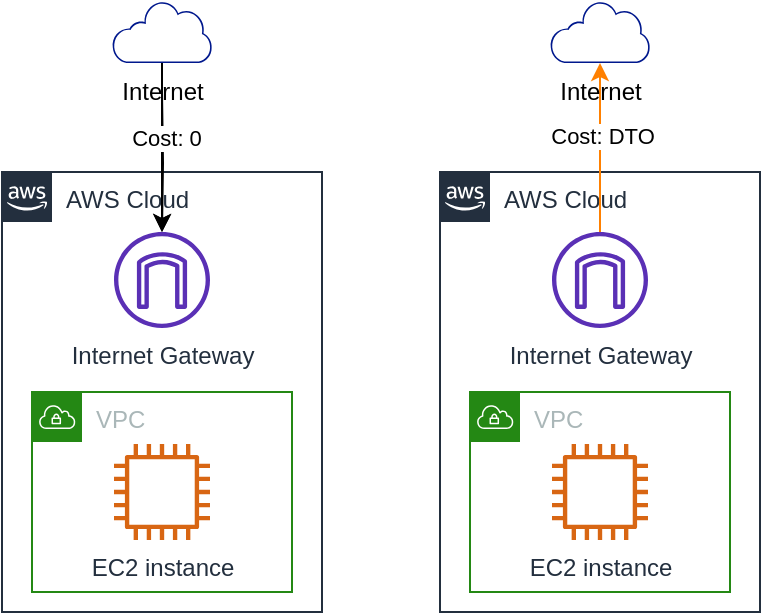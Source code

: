 <mxfile version="20.2.3" type="device"><diagram id="T2bUwe3vwyLWiSkx8Ccz" name="第 1 页"><mxGraphModel dx="946" dy="672" grid="1" gridSize="10" guides="1" tooltips="1" connect="1" arrows="1" fold="1" page="1" pageScale="1" pageWidth="827" pageHeight="1169" math="0" shadow="0"><root><mxCell id="0"/><mxCell id="1" parent="0"/><mxCell id="ctC-T_ysAjR1RG4TjANn-3" value="AWS Cloud" style="points=[[0,0],[0.25,0],[0.5,0],[0.75,0],[1,0],[1,0.25],[1,0.5],[1,0.75],[1,1],[0.75,1],[0.5,1],[0.25,1],[0,1],[0,0.75],[0,0.5],[0,0.25]];outlineConnect=0;gradientColor=none;html=1;whiteSpace=wrap;fontSize=12;fontStyle=0;shape=mxgraph.aws4.group;grIcon=mxgraph.aws4.group_aws_cloud_alt;strokeColor=#232F3E;fillColor=none;verticalAlign=top;align=left;spacingLeft=30;fontColor=#232F3E;dashed=0;" parent="1" vertex="1"><mxGeometry x="115" y="120" width="160" height="220" as="geometry"/></mxCell><mxCell id="ctC-T_ysAjR1RG4TjANn-1" value="VPC" style="points=[[0,0],[0.25,0],[0.5,0],[0.75,0],[1,0],[1,0.25],[1,0.5],[1,0.75],[1,1],[0.75,1],[0.5,1],[0.25,1],[0,1],[0,0.75],[0,0.5],[0,0.25]];outlineConnect=0;gradientColor=none;html=1;whiteSpace=wrap;fontSize=12;fontStyle=0;shape=mxgraph.aws4.group;grIcon=mxgraph.aws4.group_vpc;strokeColor=#248814;fillColor=none;verticalAlign=top;align=left;spacingLeft=30;fontColor=#AAB7B8;dashed=0;" parent="1" vertex="1"><mxGeometry x="130" y="230" width="130" height="100" as="geometry"/></mxCell><mxCell id="ctC-T_ysAjR1RG4TjANn-2" value="EC2 instance" style="outlineConnect=0;fontColor=#232F3E;gradientColor=none;fillColor=#D86613;strokeColor=none;dashed=0;verticalLabelPosition=bottom;verticalAlign=top;align=center;html=1;fontSize=12;fontStyle=0;aspect=fixed;pointerEvents=1;shape=mxgraph.aws4.instance2;" parent="1" vertex="1"><mxGeometry x="171" y="256" width="48" height="48" as="geometry"/></mxCell><mxCell id="ctC-T_ysAjR1RG4TjANn-6" style="edgeStyle=orthogonalEdgeStyle;rounded=0;orthogonalLoop=1;jettySize=auto;html=1;" parent="1" target="ctC-T_ysAjR1RG4TjANn-5" edge="1"><mxGeometry relative="1" as="geometry"><mxPoint x="195" y="80" as="sourcePoint"/></mxGeometry></mxCell><mxCell id="ctC-T_ysAjR1RG4TjANn-5" value="Internet Gateway" style="outlineConnect=0;fontColor=#232F3E;gradientColor=none;fillColor=#5A30B5;strokeColor=none;dashed=0;verticalLabelPosition=bottom;verticalAlign=top;align=center;html=1;fontSize=12;fontStyle=0;aspect=fixed;pointerEvents=1;shape=mxgraph.aws4.internet_gateway;" parent="1" vertex="1"><mxGeometry x="171" y="150" width="48" height="48" as="geometry"/></mxCell><mxCell id="ctC-T_ysAjR1RG4TjANn-7" value="AWS Cloud" style="points=[[0,0],[0.25,0],[0.5,0],[0.75,0],[1,0],[1,0.25],[1,0.5],[1,0.75],[1,1],[0.75,1],[0.5,1],[0.25,1],[0,1],[0,0.75],[0,0.5],[0,0.25]];outlineConnect=0;gradientColor=none;html=1;whiteSpace=wrap;fontSize=12;fontStyle=0;shape=mxgraph.aws4.group;grIcon=mxgraph.aws4.group_aws_cloud_alt;strokeColor=#232F3E;fillColor=none;verticalAlign=top;align=left;spacingLeft=30;fontColor=#232F3E;dashed=0;" parent="1" vertex="1"><mxGeometry x="334" y="120" width="160" height="220" as="geometry"/></mxCell><mxCell id="ctC-T_ysAjR1RG4TjANn-8" value="VPC" style="points=[[0,0],[0.25,0],[0.5,0],[0.75,0],[1,0],[1,0.25],[1,0.5],[1,0.75],[1,1],[0.75,1],[0.5,1],[0.25,1],[0,1],[0,0.75],[0,0.5],[0,0.25]];outlineConnect=0;gradientColor=none;html=1;whiteSpace=wrap;fontSize=12;fontStyle=0;shape=mxgraph.aws4.group;grIcon=mxgraph.aws4.group_vpc;strokeColor=#248814;fillColor=none;verticalAlign=top;align=left;spacingLeft=30;fontColor=#AAB7B8;dashed=0;" parent="1" vertex="1"><mxGeometry x="349" y="230" width="130" height="100" as="geometry"/></mxCell><mxCell id="ctC-T_ysAjR1RG4TjANn-9" value="EC2 instance" style="outlineConnect=0;fontColor=#232F3E;gradientColor=none;fillColor=#D86613;strokeColor=none;dashed=0;verticalLabelPosition=bottom;verticalAlign=top;align=center;html=1;fontSize=12;fontStyle=0;aspect=fixed;pointerEvents=1;shape=mxgraph.aws4.instance2;" parent="1" vertex="1"><mxGeometry x="390" y="256" width="48" height="48" as="geometry"/></mxCell><mxCell id="ctC-T_ysAjR1RG4TjANn-14" style="edgeStyle=orthogonalEdgeStyle;rounded=0;orthogonalLoop=1;jettySize=auto;html=1;entryX=0.5;entryY=1;entryDx=0;entryDy=0;entryPerimeter=0;strokeColor=#FF8000;" parent="1" source="ctC-T_ysAjR1RG4TjANn-12" target="ctC-T_ysAjR1RG4TjANn-18" edge="1"><mxGeometry relative="1" as="geometry"><mxPoint x="414" y="90" as="targetPoint"/></mxGeometry></mxCell><mxCell id="ctC-T_ysAjR1RG4TjANn-20" value="Cost: DTO" style="edgeLabel;html=1;align=center;verticalAlign=middle;resizable=0;points=[];" parent="ctC-T_ysAjR1RG4TjANn-14" vertex="1" connectable="0"><mxGeometry x="0.136" y="-1" relative="1" as="geometry"><mxPoint as="offset"/></mxGeometry></mxCell><mxCell id="ctC-T_ysAjR1RG4TjANn-12" value="Internet Gateway" style="outlineConnect=0;fontColor=#232F3E;gradientColor=none;fillColor=#5A30B5;strokeColor=none;dashed=0;verticalLabelPosition=bottom;verticalAlign=top;align=center;html=1;fontSize=12;fontStyle=0;aspect=fixed;pointerEvents=1;shape=mxgraph.aws4.internet_gateway;" parent="1" vertex="1"><mxGeometry x="390" y="150" width="48" height="48" as="geometry"/></mxCell><mxCell id="ctC-T_ysAjR1RG4TjANn-17" value="" style="edgeStyle=orthogonalEdgeStyle;rounded=0;orthogonalLoop=1;jettySize=auto;html=1;" parent="1" source="ctC-T_ysAjR1RG4TjANn-16" target="ctC-T_ysAjR1RG4TjANn-5" edge="1"><mxGeometry relative="1" as="geometry"/></mxCell><mxCell id="ctC-T_ysAjR1RG4TjANn-19" value="Cost: 0" style="edgeLabel;html=1;align=center;verticalAlign=middle;resizable=0;points=[];" parent="ctC-T_ysAjR1RG4TjANn-17" vertex="1" connectable="0"><mxGeometry x="-0.112" y="2" relative="1" as="geometry"><mxPoint as="offset"/></mxGeometry></mxCell><mxCell id="ctC-T_ysAjR1RG4TjANn-16" value="Internet" style="aspect=fixed;pointerEvents=1;shadow=0;dashed=0;html=1;strokeColor=none;labelPosition=center;verticalLabelPosition=bottom;verticalAlign=top;align=center;fillColor=#00188D;shape=mxgraph.mscae.enterprise.internet_hollow" parent="1" vertex="1"><mxGeometry x="170" y="34.5" width="50" height="31" as="geometry"/></mxCell><mxCell id="ctC-T_ysAjR1RG4TjANn-18" value="Internet" style="aspect=fixed;pointerEvents=1;shadow=0;dashed=0;html=1;strokeColor=none;labelPosition=center;verticalLabelPosition=bottom;verticalAlign=top;align=center;fillColor=#00188D;shape=mxgraph.mscae.enterprise.internet_hollow" parent="1" vertex="1"><mxGeometry x="389" y="34.5" width="50" height="31" as="geometry"/></mxCell></root></mxGraphModel></diagram></mxfile>